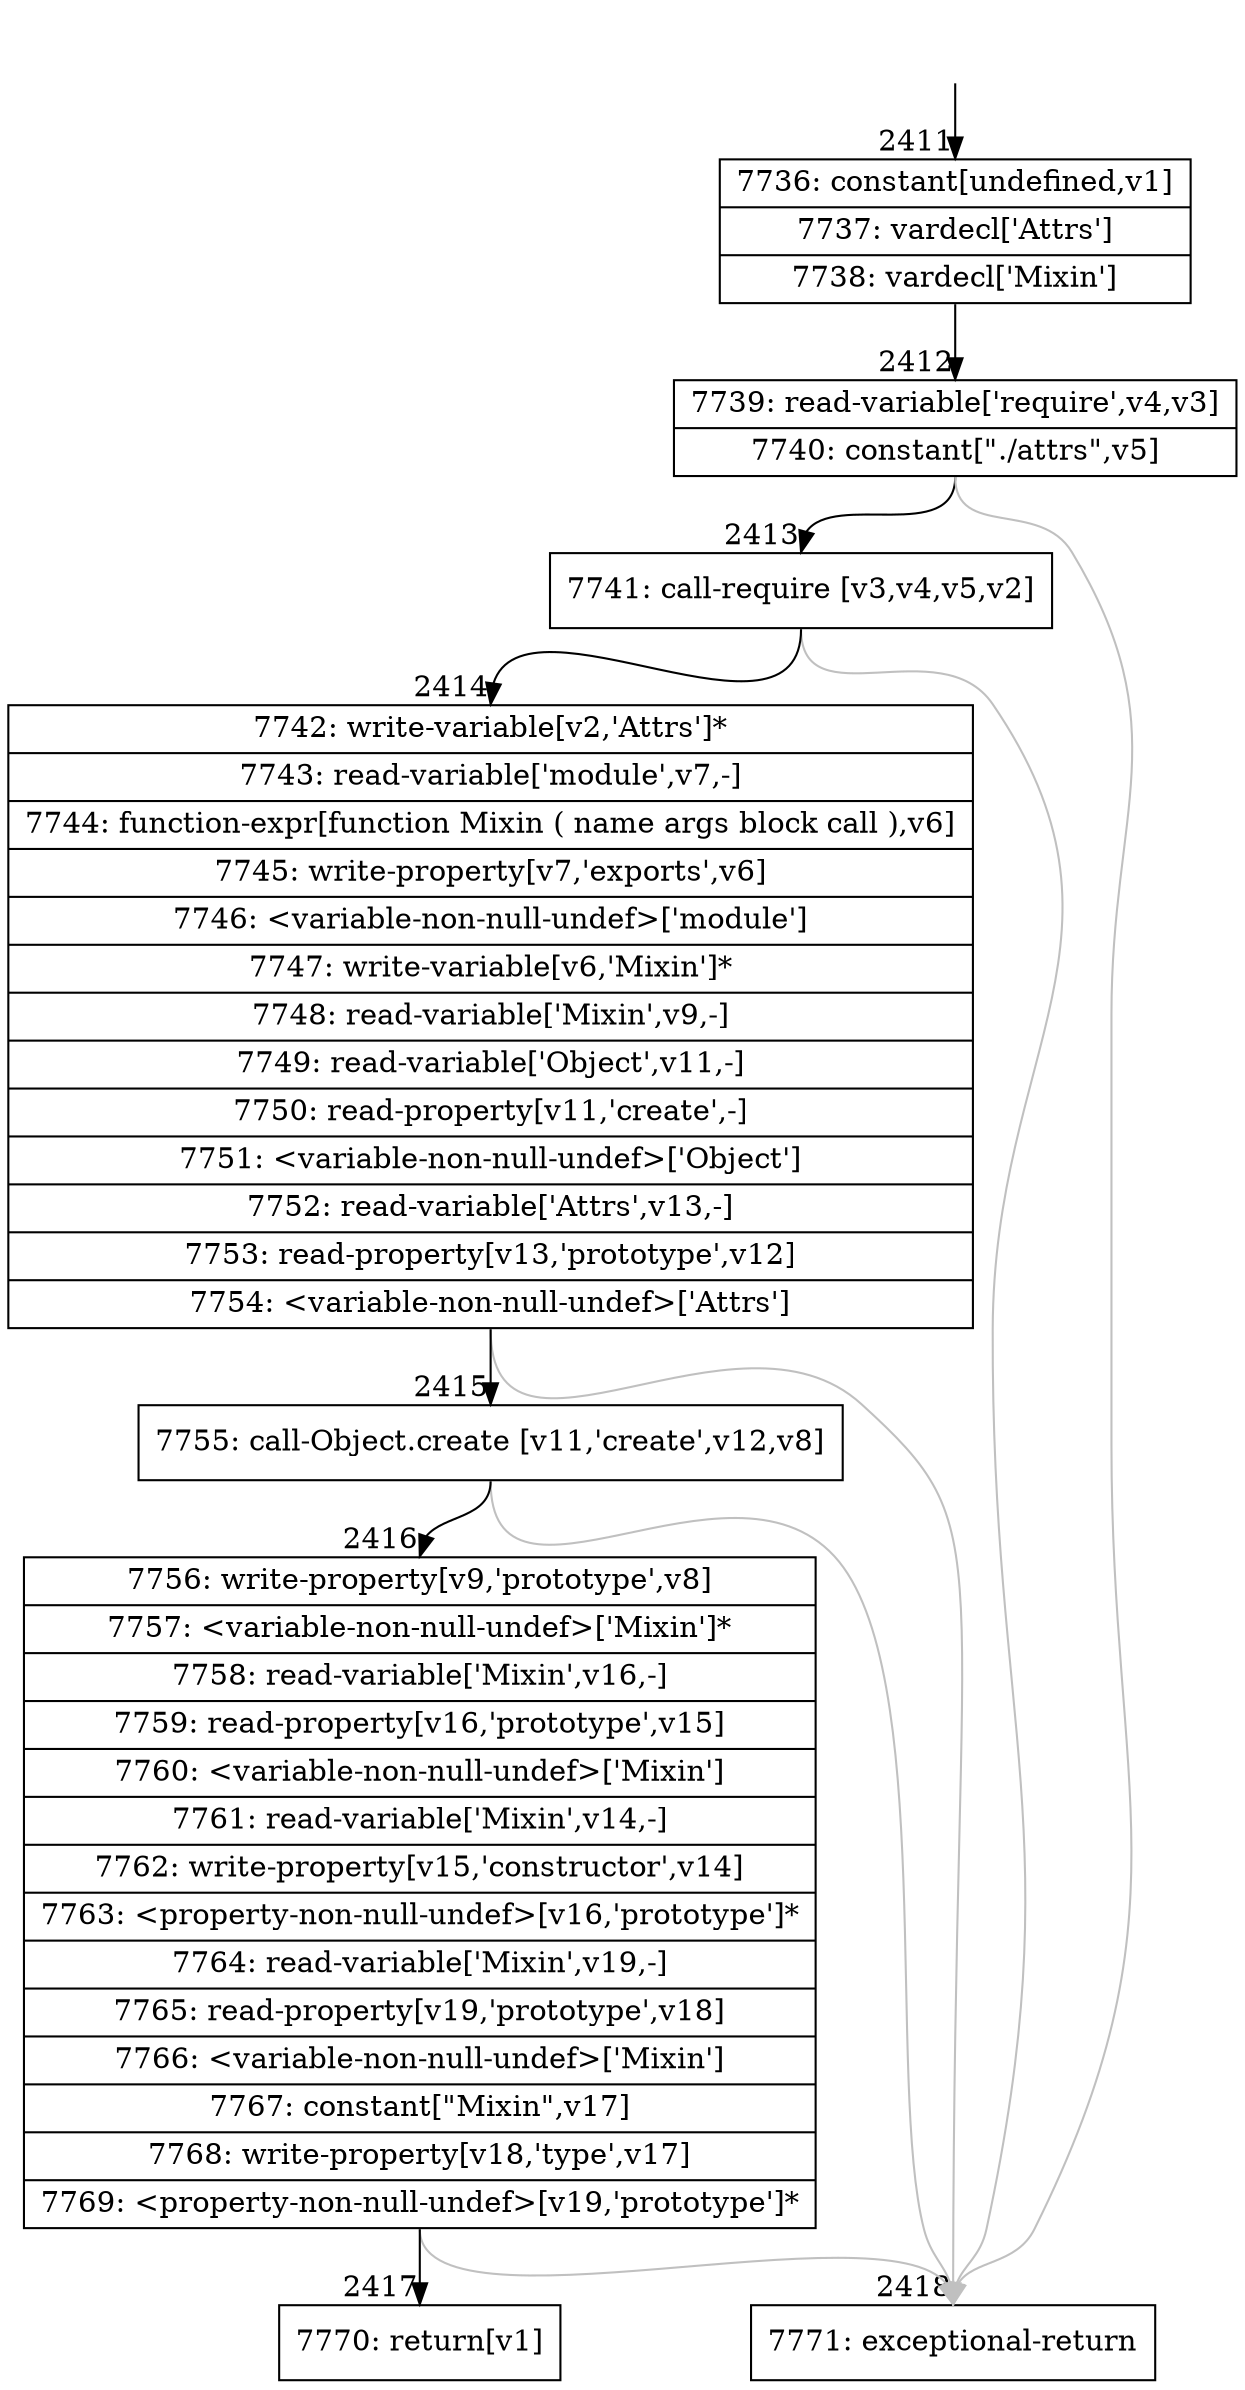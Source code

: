 digraph {
rankdir="TD"
BB_entry141[shape=none,label=""];
BB_entry141 -> BB2411 [tailport=s, headport=n, headlabel="    2411"]
BB2411 [shape=record label="{7736: constant[undefined,v1]|7737: vardecl['Attrs']|7738: vardecl['Mixin']}" ] 
BB2411 -> BB2412 [tailport=s, headport=n, headlabel="      2412"]
BB2412 [shape=record label="{7739: read-variable['require',v4,v3]|7740: constant[\"./attrs\",v5]}" ] 
BB2412 -> BB2413 [tailport=s, headport=n, headlabel="      2413"]
BB2412 -> BB2418 [tailport=s, headport=n, color=gray, headlabel="      2418"]
BB2413 [shape=record label="{7741: call-require [v3,v4,v5,v2]}" ] 
BB2413 -> BB2414 [tailport=s, headport=n, headlabel="      2414"]
BB2413 -> BB2418 [tailport=s, headport=n, color=gray]
BB2414 [shape=record label="{7742: write-variable[v2,'Attrs']*|7743: read-variable['module',v7,-]|7744: function-expr[function Mixin ( name args block call ),v6]|7745: write-property[v7,'exports',v6]|7746: \<variable-non-null-undef\>['module']|7747: write-variable[v6,'Mixin']*|7748: read-variable['Mixin',v9,-]|7749: read-variable['Object',v11,-]|7750: read-property[v11,'create',-]|7751: \<variable-non-null-undef\>['Object']|7752: read-variable['Attrs',v13,-]|7753: read-property[v13,'prototype',v12]|7754: \<variable-non-null-undef\>['Attrs']}" ] 
BB2414 -> BB2415 [tailport=s, headport=n, headlabel="      2415"]
BB2414 -> BB2418 [tailport=s, headport=n, color=gray]
BB2415 [shape=record label="{7755: call-Object.create [v11,'create',v12,v8]}" ] 
BB2415 -> BB2416 [tailport=s, headport=n, headlabel="      2416"]
BB2415 -> BB2418 [tailport=s, headport=n, color=gray]
BB2416 [shape=record label="{7756: write-property[v9,'prototype',v8]|7757: \<variable-non-null-undef\>['Mixin']*|7758: read-variable['Mixin',v16,-]|7759: read-property[v16,'prototype',v15]|7760: \<variable-non-null-undef\>['Mixin']|7761: read-variable['Mixin',v14,-]|7762: write-property[v15,'constructor',v14]|7763: \<property-non-null-undef\>[v16,'prototype']*|7764: read-variable['Mixin',v19,-]|7765: read-property[v19,'prototype',v18]|7766: \<variable-non-null-undef\>['Mixin']|7767: constant[\"Mixin\",v17]|7768: write-property[v18,'type',v17]|7769: \<property-non-null-undef\>[v19,'prototype']*}" ] 
BB2416 -> BB2417 [tailport=s, headport=n, headlabel="      2417"]
BB2416 -> BB2418 [tailport=s, headport=n, color=gray]
BB2417 [shape=record label="{7770: return[v1]}" ] 
BB2418 [shape=record label="{7771: exceptional-return}" ] 
//#$~ 2602
}
